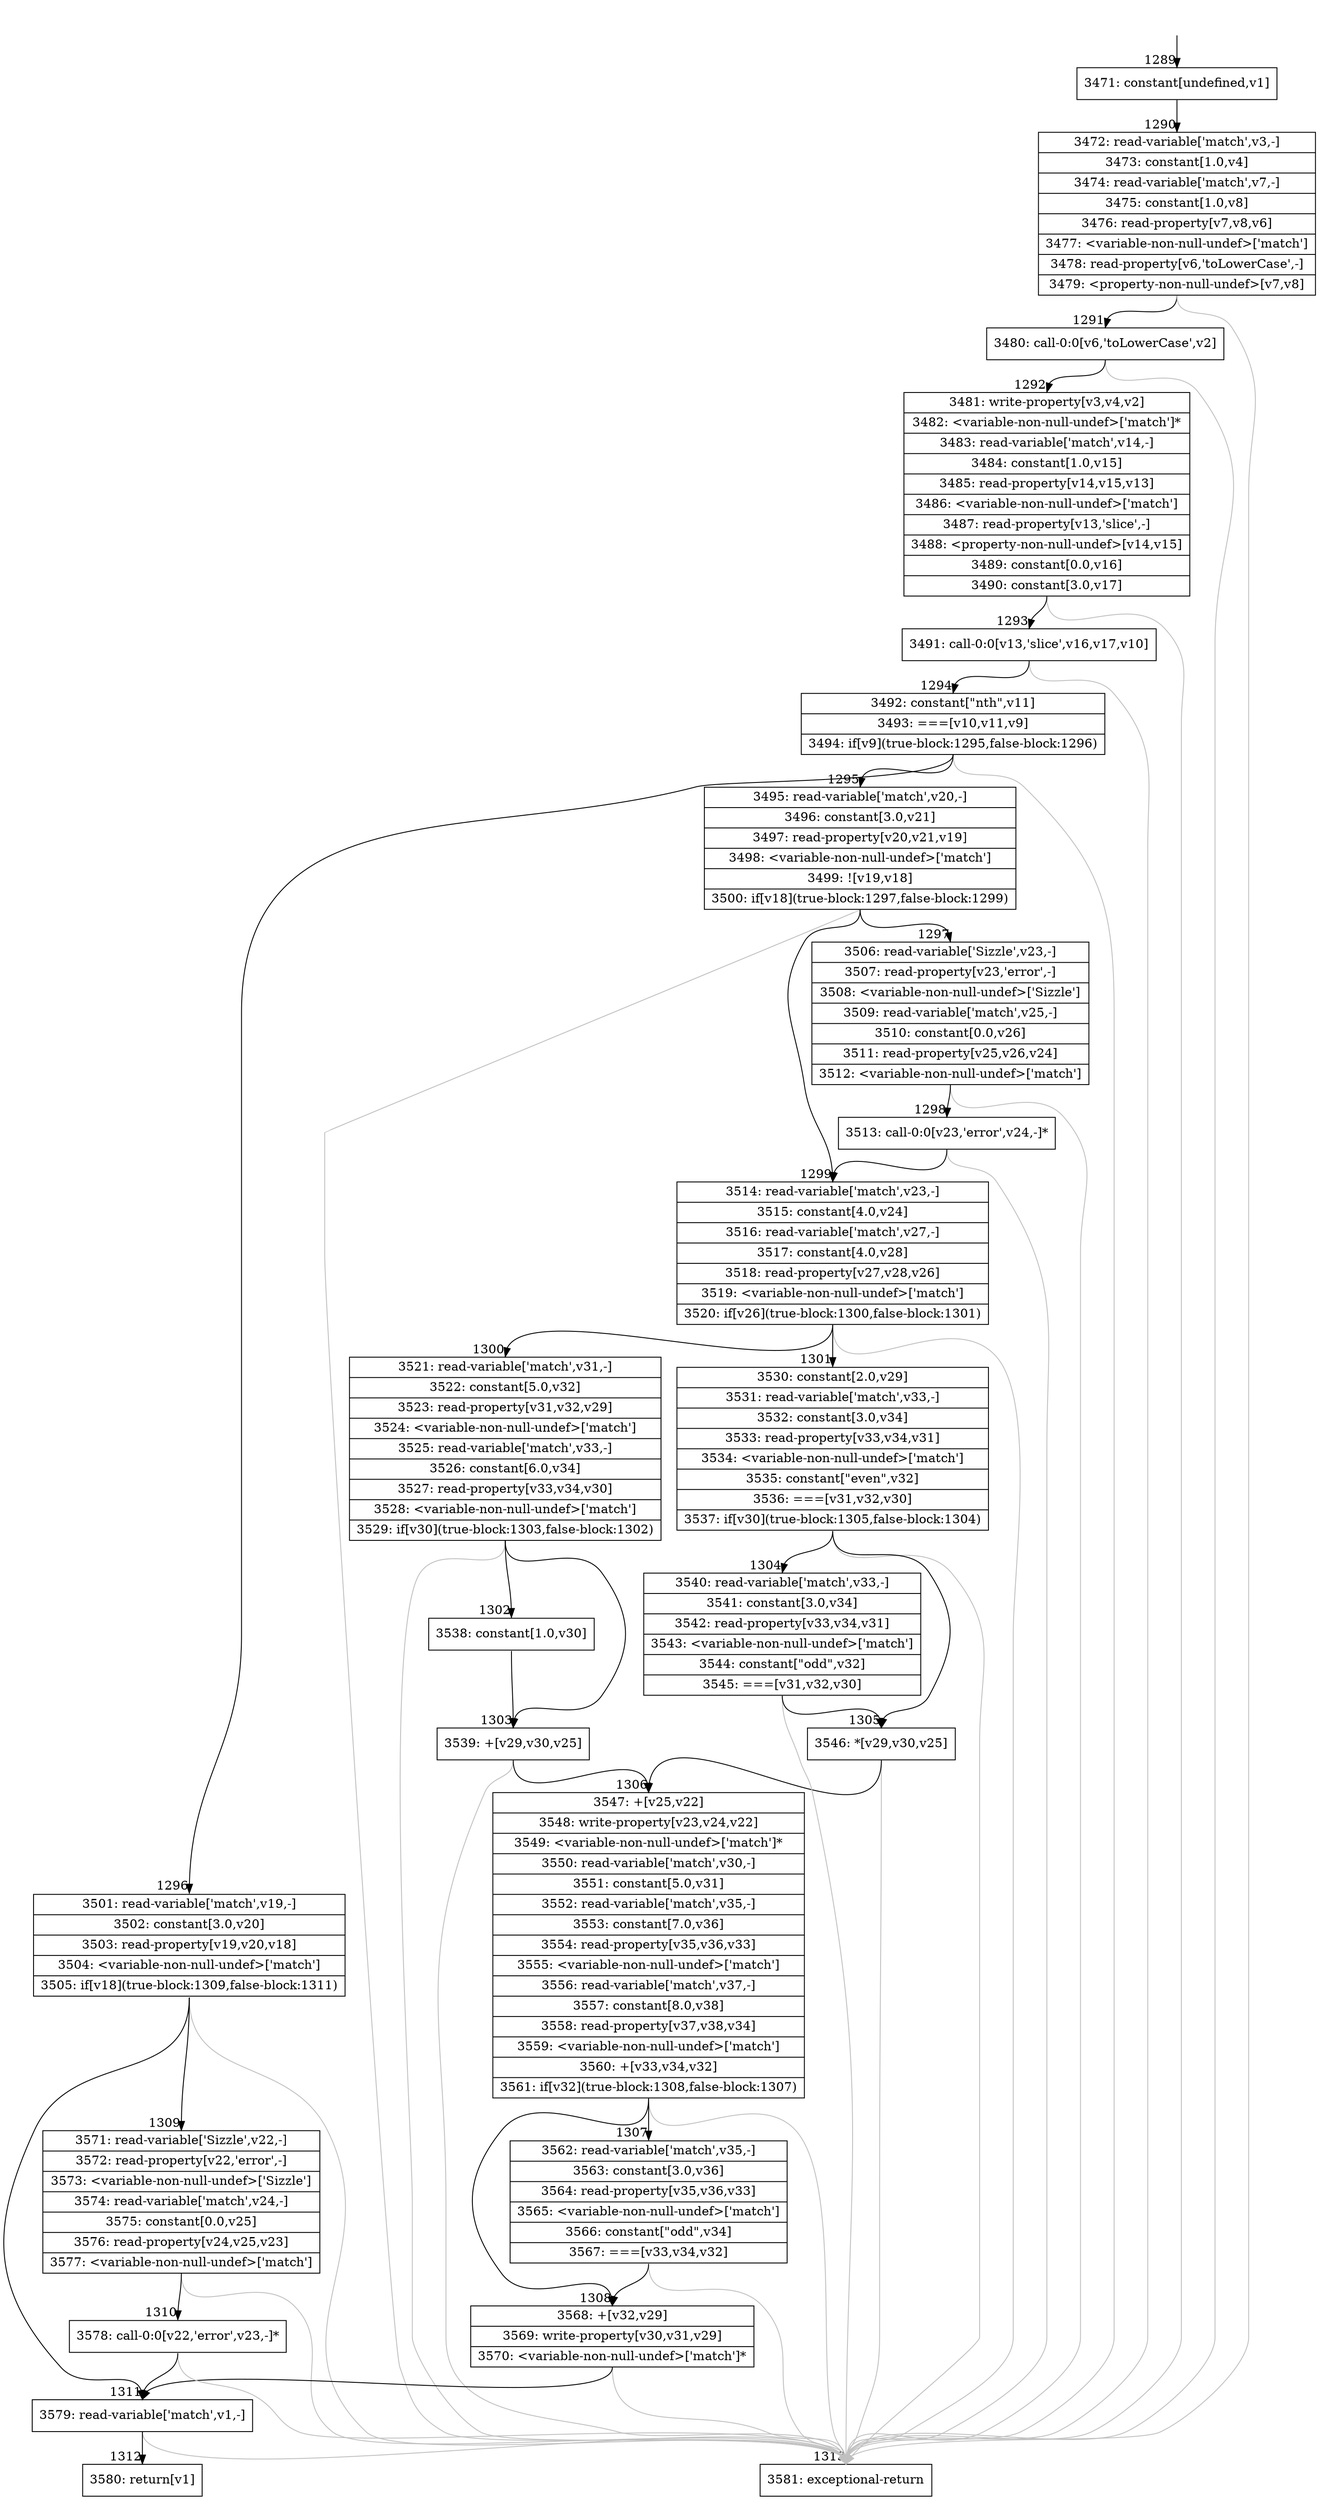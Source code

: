 digraph {
rankdir="TD"
BB_entry93[shape=none,label=""];
BB_entry93 -> BB1289 [tailport=s, headport=n, headlabel="    1289"]
BB1289 [shape=record label="{3471: constant[undefined,v1]}" ] 
BB1289 -> BB1290 [tailport=s, headport=n, headlabel="      1290"]
BB1290 [shape=record label="{3472: read-variable['match',v3,-]|3473: constant[1.0,v4]|3474: read-variable['match',v7,-]|3475: constant[1.0,v8]|3476: read-property[v7,v8,v6]|3477: \<variable-non-null-undef\>['match']|3478: read-property[v6,'toLowerCase',-]|3479: \<property-non-null-undef\>[v7,v8]}" ] 
BB1290 -> BB1291 [tailport=s, headport=n, headlabel="      1291"]
BB1290 -> BB1313 [tailport=s, headport=n, color=gray, headlabel="      1313"]
BB1291 [shape=record label="{3480: call-0:0[v6,'toLowerCase',v2]}" ] 
BB1291 -> BB1292 [tailport=s, headport=n, headlabel="      1292"]
BB1291 -> BB1313 [tailport=s, headport=n, color=gray]
BB1292 [shape=record label="{3481: write-property[v3,v4,v2]|3482: \<variable-non-null-undef\>['match']*|3483: read-variable['match',v14,-]|3484: constant[1.0,v15]|3485: read-property[v14,v15,v13]|3486: \<variable-non-null-undef\>['match']|3487: read-property[v13,'slice',-]|3488: \<property-non-null-undef\>[v14,v15]|3489: constant[0.0,v16]|3490: constant[3.0,v17]}" ] 
BB1292 -> BB1293 [tailport=s, headport=n, headlabel="      1293"]
BB1292 -> BB1313 [tailport=s, headport=n, color=gray]
BB1293 [shape=record label="{3491: call-0:0[v13,'slice',v16,v17,v10]}" ] 
BB1293 -> BB1294 [tailport=s, headport=n, headlabel="      1294"]
BB1293 -> BB1313 [tailport=s, headport=n, color=gray]
BB1294 [shape=record label="{3492: constant[\"nth\",v11]|3493: ===[v10,v11,v9]|3494: if[v9](true-block:1295,false-block:1296)}" ] 
BB1294 -> BB1295 [tailport=s, headport=n, headlabel="      1295"]
BB1294 -> BB1296 [tailport=s, headport=n, headlabel="      1296"]
BB1294 -> BB1313 [tailport=s, headport=n, color=gray]
BB1295 [shape=record label="{3495: read-variable['match',v20,-]|3496: constant[3.0,v21]|3497: read-property[v20,v21,v19]|3498: \<variable-non-null-undef\>['match']|3499: ![v19,v18]|3500: if[v18](true-block:1297,false-block:1299)}" ] 
BB1295 -> BB1297 [tailport=s, headport=n, headlabel="      1297"]
BB1295 -> BB1299 [tailport=s, headport=n, headlabel="      1299"]
BB1295 -> BB1313 [tailport=s, headport=n, color=gray]
BB1296 [shape=record label="{3501: read-variable['match',v19,-]|3502: constant[3.0,v20]|3503: read-property[v19,v20,v18]|3504: \<variable-non-null-undef\>['match']|3505: if[v18](true-block:1309,false-block:1311)}" ] 
BB1296 -> BB1309 [tailport=s, headport=n, headlabel="      1309"]
BB1296 -> BB1311 [tailport=s, headport=n, headlabel="      1311"]
BB1296 -> BB1313 [tailport=s, headport=n, color=gray]
BB1297 [shape=record label="{3506: read-variable['Sizzle',v23,-]|3507: read-property[v23,'error',-]|3508: \<variable-non-null-undef\>['Sizzle']|3509: read-variable['match',v25,-]|3510: constant[0.0,v26]|3511: read-property[v25,v26,v24]|3512: \<variable-non-null-undef\>['match']}" ] 
BB1297 -> BB1298 [tailport=s, headport=n, headlabel="      1298"]
BB1297 -> BB1313 [tailport=s, headport=n, color=gray]
BB1298 [shape=record label="{3513: call-0:0[v23,'error',v24,-]*}" ] 
BB1298 -> BB1299 [tailport=s, headport=n]
BB1298 -> BB1313 [tailport=s, headport=n, color=gray]
BB1299 [shape=record label="{3514: read-variable['match',v23,-]|3515: constant[4.0,v24]|3516: read-variable['match',v27,-]|3517: constant[4.0,v28]|3518: read-property[v27,v28,v26]|3519: \<variable-non-null-undef\>['match']|3520: if[v26](true-block:1300,false-block:1301)}" ] 
BB1299 -> BB1300 [tailport=s, headport=n, headlabel="      1300"]
BB1299 -> BB1301 [tailport=s, headport=n, headlabel="      1301"]
BB1299 -> BB1313 [tailport=s, headport=n, color=gray]
BB1300 [shape=record label="{3521: read-variable['match',v31,-]|3522: constant[5.0,v32]|3523: read-property[v31,v32,v29]|3524: \<variable-non-null-undef\>['match']|3525: read-variable['match',v33,-]|3526: constant[6.0,v34]|3527: read-property[v33,v34,v30]|3528: \<variable-non-null-undef\>['match']|3529: if[v30](true-block:1303,false-block:1302)}" ] 
BB1300 -> BB1303 [tailport=s, headport=n, headlabel="      1303"]
BB1300 -> BB1302 [tailport=s, headport=n, headlabel="      1302"]
BB1300 -> BB1313 [tailport=s, headport=n, color=gray]
BB1301 [shape=record label="{3530: constant[2.0,v29]|3531: read-variable['match',v33,-]|3532: constant[3.0,v34]|3533: read-property[v33,v34,v31]|3534: \<variable-non-null-undef\>['match']|3535: constant[\"even\",v32]|3536: ===[v31,v32,v30]|3537: if[v30](true-block:1305,false-block:1304)}" ] 
BB1301 -> BB1305 [tailport=s, headport=n, headlabel="      1305"]
BB1301 -> BB1304 [tailport=s, headport=n, headlabel="      1304"]
BB1301 -> BB1313 [tailport=s, headport=n, color=gray]
BB1302 [shape=record label="{3538: constant[1.0,v30]}" ] 
BB1302 -> BB1303 [tailport=s, headport=n]
BB1303 [shape=record label="{3539: +[v29,v30,v25]}" ] 
BB1303 -> BB1306 [tailport=s, headport=n, headlabel="      1306"]
BB1303 -> BB1313 [tailport=s, headport=n, color=gray]
BB1304 [shape=record label="{3540: read-variable['match',v33,-]|3541: constant[3.0,v34]|3542: read-property[v33,v34,v31]|3543: \<variable-non-null-undef\>['match']|3544: constant[\"odd\",v32]|3545: ===[v31,v32,v30]}" ] 
BB1304 -> BB1305 [tailport=s, headport=n]
BB1304 -> BB1313 [tailport=s, headport=n, color=gray]
BB1305 [shape=record label="{3546: *[v29,v30,v25]}" ] 
BB1305 -> BB1306 [tailport=s, headport=n]
BB1305 -> BB1313 [tailport=s, headport=n, color=gray]
BB1306 [shape=record label="{3547: +[v25,v22]|3548: write-property[v23,v24,v22]|3549: \<variable-non-null-undef\>['match']*|3550: read-variable['match',v30,-]|3551: constant[5.0,v31]|3552: read-variable['match',v35,-]|3553: constant[7.0,v36]|3554: read-property[v35,v36,v33]|3555: \<variable-non-null-undef\>['match']|3556: read-variable['match',v37,-]|3557: constant[8.0,v38]|3558: read-property[v37,v38,v34]|3559: \<variable-non-null-undef\>['match']|3560: +[v33,v34,v32]|3561: if[v32](true-block:1308,false-block:1307)}" ] 
BB1306 -> BB1308 [tailport=s, headport=n, headlabel="      1308"]
BB1306 -> BB1307 [tailport=s, headport=n, headlabel="      1307"]
BB1306 -> BB1313 [tailport=s, headport=n, color=gray]
BB1307 [shape=record label="{3562: read-variable['match',v35,-]|3563: constant[3.0,v36]|3564: read-property[v35,v36,v33]|3565: \<variable-non-null-undef\>['match']|3566: constant[\"odd\",v34]|3567: ===[v33,v34,v32]}" ] 
BB1307 -> BB1308 [tailport=s, headport=n]
BB1307 -> BB1313 [tailport=s, headport=n, color=gray]
BB1308 [shape=record label="{3568: +[v32,v29]|3569: write-property[v30,v31,v29]|3570: \<variable-non-null-undef\>['match']*}" ] 
BB1308 -> BB1311 [tailport=s, headport=n]
BB1308 -> BB1313 [tailport=s, headport=n, color=gray]
BB1309 [shape=record label="{3571: read-variable['Sizzle',v22,-]|3572: read-property[v22,'error',-]|3573: \<variable-non-null-undef\>['Sizzle']|3574: read-variable['match',v24,-]|3575: constant[0.0,v25]|3576: read-property[v24,v25,v23]|3577: \<variable-non-null-undef\>['match']}" ] 
BB1309 -> BB1310 [tailport=s, headport=n, headlabel="      1310"]
BB1309 -> BB1313 [tailport=s, headport=n, color=gray]
BB1310 [shape=record label="{3578: call-0:0[v22,'error',v23,-]*}" ] 
BB1310 -> BB1311 [tailport=s, headport=n]
BB1310 -> BB1313 [tailport=s, headport=n, color=gray]
BB1311 [shape=record label="{3579: read-variable['match',v1,-]}" ] 
BB1311 -> BB1312 [tailport=s, headport=n, headlabel="      1312"]
BB1311 -> BB1313 [tailport=s, headport=n, color=gray]
BB1312 [shape=record label="{3580: return[v1]}" ] 
BB1313 [shape=record label="{3581: exceptional-return}" ] 
}
